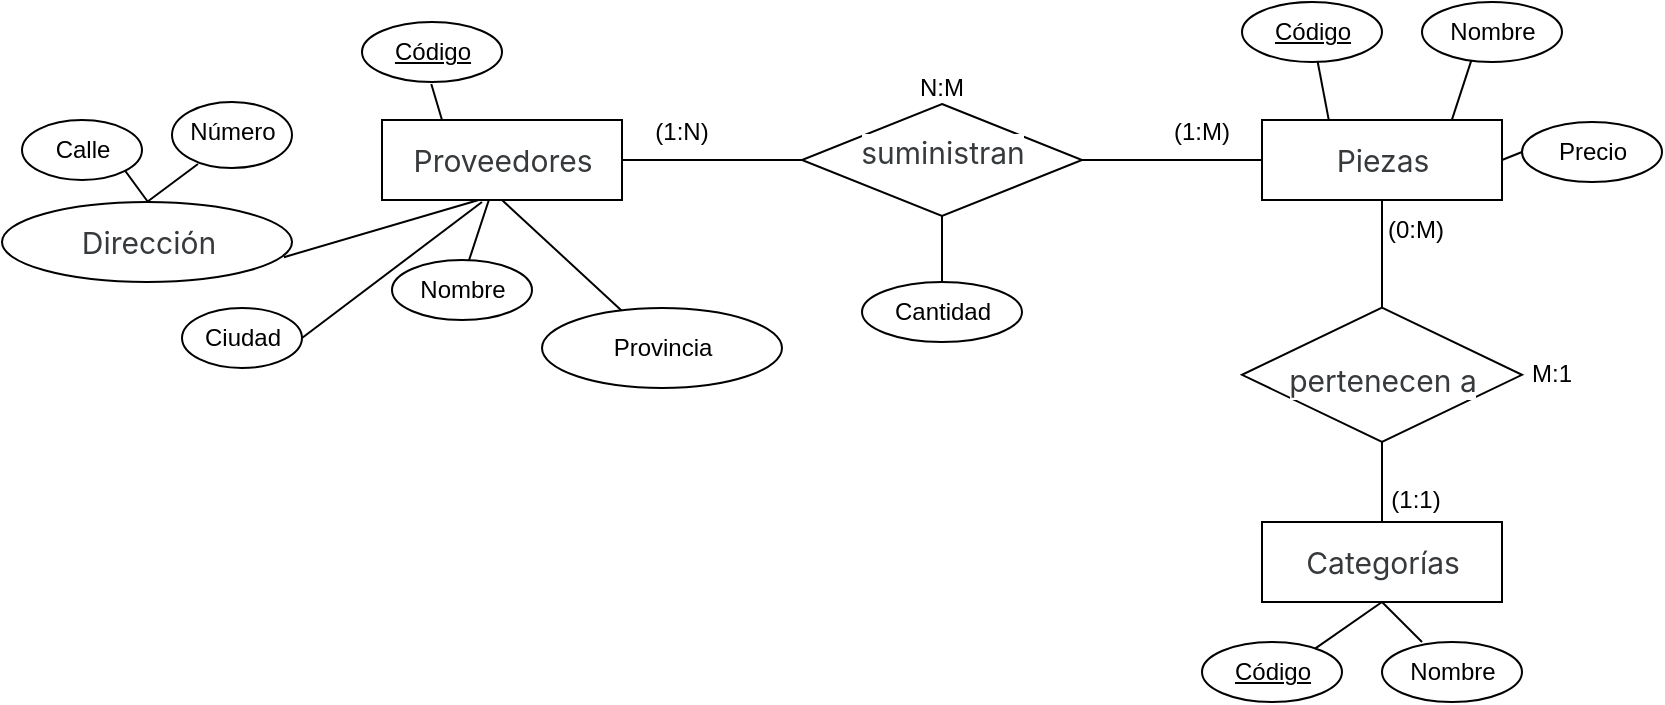 <mxfile version="24.8.6">
  <diagram name="Page-1" id="WBDv5_wROoBOC59eoUjj">
    <mxGraphModel dx="1877" dy="570" grid="1" gridSize="10" guides="1" tooltips="1" connect="1" arrows="1" fold="1" page="1" pageScale="1" pageWidth="827" pageHeight="1169" math="0" shadow="0">
      <root>
        <mxCell id="0" />
        <mxCell id="1" parent="0" />
        <mxCell id="WigmYA1BDDT_uc1wTE7y-12" value="" style="endArrow=none;html=1;rounded=0;entryX=0.616;entryY=0.127;entryDx=0;entryDy=0;entryPerimeter=0;" parent="1" target="WigmYA1BDDT_uc1wTE7y-11" edge="1">
          <mxGeometry width="50" height="50" relative="1" as="geometry">
            <mxPoint x="3" y="340" as="sourcePoint" />
            <mxPoint x="-9" y="330" as="targetPoint" />
          </mxGeometry>
        </mxCell>
        <mxCell id="Nx9srBpKDY4uUFDvCekh-34" value="" style="endArrow=none;html=1;rounded=0;" parent="1" source="Nx9srBpKDY4uUFDvCekh-28" edge="1">
          <mxGeometry width="50" height="50" relative="1" as="geometry">
            <mxPoint x="603" y="580" as="sourcePoint" />
            <mxPoint x="620" y="540" as="targetPoint" />
          </mxGeometry>
        </mxCell>
        <mxCell id="0A-Gsc1vRNAE1-bes-Se-38" value="" style="endArrow=none;html=1;rounded=0;entryX=0.129;entryY=-0.056;entryDx=0;entryDy=0;entryPerimeter=0;" parent="1" source="0A-Gsc1vRNAE1-bes-Se-37" target="0A-Gsc1vRNAE1-bes-Se-31" edge="1">
          <mxGeometry width="50" height="50" relative="1" as="geometry">
            <mxPoint x="580" y="379" as="sourcePoint" />
            <mxPoint x="360" y="349" as="targetPoint" />
          </mxGeometry>
        </mxCell>
        <mxCell id="Nx9srBpKDY4uUFDvCekh-18" value="" style="endArrow=none;html=1;rounded=0;" parent="1" source="Nx9srBpKDY4uUFDvCekh-16" target="0A-Gsc1vRNAE1-bes-Se-31" edge="1">
          <mxGeometry width="50" height="50" relative="1" as="geometry">
            <mxPoint x="580" y="389" as="sourcePoint" />
            <mxPoint x="630" y="339" as="targetPoint" />
          </mxGeometry>
        </mxCell>
        <mxCell id="0A-Gsc1vRNAE1-bes-Se-39" value="" style="endArrow=none;html=1;rounded=0;exitX=0.483;exitY=0.04;exitDx=0;exitDy=0;exitPerimeter=0;entryX=0.837;entryY=0.989;entryDx=0;entryDy=0;entryPerimeter=0;" parent="1" source="0A-Gsc1vRNAE1-bes-Se-34" target="0A-Gsc1vRNAE1-bes-Se-31" edge="1">
          <mxGeometry width="50" height="50" relative="1" as="geometry">
            <mxPoint x="590" y="389" as="sourcePoint" />
            <mxPoint x="600" y="349" as="targetPoint" />
          </mxGeometry>
        </mxCell>
        <mxCell id="Nx9srBpKDY4uUFDvCekh-7" value="" style="endArrow=none;html=1;rounded=0;entryX=0;entryY=0.5;entryDx=0;entryDy=0;" parent="1" target="0A-Gsc1vRNAE1-bes-Se-30" edge="1">
          <mxGeometry width="50" height="50" relative="1" as="geometry">
            <mxPoint x="460" y="319" as="sourcePoint" />
            <mxPoint x="550" y="319.71" as="targetPoint" />
          </mxGeometry>
        </mxCell>
        <mxCell id="0A-Gsc1vRNAE1-bes-Se-27" value="" style="endArrow=none;html=1;rounded=0;entryX=0.5;entryY=1;entryDx=0;entryDy=0;" parent="1" source="0A-Gsc1vRNAE1-bes-Se-7" target="0A-Gsc1vRNAE1-bes-Se-1" edge="1">
          <mxGeometry width="50" height="50" relative="1" as="geometry">
            <mxPoint x="3.76" y="381.6" as="sourcePoint" />
            <mxPoint x="220" y="340" as="targetPoint" />
          </mxGeometry>
        </mxCell>
        <mxCell id="0A-Gsc1vRNAE1-bes-Se-25" value="" style="endArrow=none;html=1;rounded=0;exitX=0.549;exitY=0.013;exitDx=0;exitDy=0;exitPerimeter=0;" parent="1" source="0A-Gsc1vRNAE1-bes-Se-9" target="0A-Gsc1vRNAE1-bes-Se-1" edge="1">
          <mxGeometry width="50" height="50" relative="1" as="geometry">
            <mxPoint x="170" y="380" as="sourcePoint" />
            <mxPoint x="220" y="340" as="targetPoint" />
          </mxGeometry>
        </mxCell>
        <mxCell id="0A-Gsc1vRNAE1-bes-Se-26" value="" style="endArrow=none;html=1;rounded=0;exitX=1;exitY=0.5;exitDx=0;exitDy=0;" parent="1" source="0A-Gsc1vRNAE1-bes-Se-10" edge="1">
          <mxGeometry width="50" height="50" relative="1" as="geometry">
            <mxPoint x="80" y="340" as="sourcePoint" />
            <mxPoint x="170" y="340" as="targetPoint" />
          </mxGeometry>
        </mxCell>
        <mxCell id="0A-Gsc1vRNAE1-bes-Se-28" value="" style="endArrow=none;html=1;rounded=0;entryX=0.425;entryY=1.133;entryDx=0;entryDy=0;entryPerimeter=0;exitX=0.972;exitY=0.69;exitDx=0;exitDy=0;exitPerimeter=0;" parent="1" source="0A-Gsc1vRNAE1-bes-Se-12" target="0A-Gsc1vRNAE1-bes-Se-2" edge="1">
          <mxGeometry width="50" height="50" relative="1" as="geometry">
            <mxPoint x="30" y="390" as="sourcePoint" />
            <mxPoint x="144" y="342" as="targetPoint" />
          </mxGeometry>
        </mxCell>
        <mxCell id="0A-Gsc1vRNAE1-bes-Se-16" value="" style="group;labelBackgroundColor=default;" parent="1" vertex="1" connectable="0">
          <mxGeometry x="125" y="369" width="70" height="30" as="geometry" />
        </mxCell>
        <mxCell id="0A-Gsc1vRNAE1-bes-Se-6" value="" style="ellipse;whiteSpace=wrap;html=1;" parent="0A-Gsc1vRNAE1-bes-Se-16" vertex="1">
          <mxGeometry width="70" height="30" as="geometry" />
        </mxCell>
        <mxCell id="0A-Gsc1vRNAE1-bes-Se-9" value="Nombre" style="text;html=1;align=center;verticalAlign=middle;resizable=0;points=[];autosize=1;strokeColor=none;fillColor=none;" parent="0A-Gsc1vRNAE1-bes-Se-16" vertex="1">
          <mxGeometry width="70" height="30" as="geometry" />
        </mxCell>
        <mxCell id="0A-Gsc1vRNAE1-bes-Se-19" value="" style="group;labelBackgroundColor=default;" parent="1" vertex="1" connectable="0">
          <mxGeometry x="20" y="393" width="60" height="30" as="geometry" />
        </mxCell>
        <mxCell id="0A-Gsc1vRNAE1-bes-Se-10" value="" style="ellipse;whiteSpace=wrap;html=1;" parent="0A-Gsc1vRNAE1-bes-Se-19" vertex="1">
          <mxGeometry width="60" height="30" as="geometry" />
        </mxCell>
        <mxCell id="0A-Gsc1vRNAE1-bes-Se-8" value="Ciudad" style="text;html=1;align=center;verticalAlign=middle;resizable=0;points=[];autosize=1;strokeColor=none;fillColor=none;" parent="0A-Gsc1vRNAE1-bes-Se-19" vertex="1">
          <mxGeometry width="60" height="30" as="geometry" />
        </mxCell>
        <mxCell id="0A-Gsc1vRNAE1-bes-Se-21" value="" style="group;labelBackgroundColor=default;" parent="1" vertex="1" connectable="0">
          <mxGeometry x="200" y="393" width="120" height="40" as="geometry" />
        </mxCell>
        <mxCell id="0A-Gsc1vRNAE1-bes-Se-11" value="" style="ellipse;whiteSpace=wrap;html=1;" parent="0A-Gsc1vRNAE1-bes-Se-21" vertex="1">
          <mxGeometry width="120" height="40" as="geometry" />
        </mxCell>
        <mxCell id="0A-Gsc1vRNAE1-bes-Se-7" value="Provincia" style="text;html=1;align=center;verticalAlign=middle;resizable=0;points=[];autosize=1;strokeColor=none;fillColor=none;" parent="0A-Gsc1vRNAE1-bes-Se-21" vertex="1">
          <mxGeometry x="25" y="5" width="70" height="30" as="geometry" />
        </mxCell>
        <mxCell id="0A-Gsc1vRNAE1-bes-Se-22" value="" style="group;labelBackgroundColor=default;" parent="1" vertex="1" connectable="0">
          <mxGeometry x="-70" y="340" width="205" height="40" as="geometry" />
        </mxCell>
        <mxCell id="0A-Gsc1vRNAE1-bes-Se-12" value="" style="ellipse;whiteSpace=wrap;html=1;" parent="0A-Gsc1vRNAE1-bes-Se-22" vertex="1">
          <mxGeometry width="145" height="40" as="geometry" />
        </mxCell>
        <mxCell id="0A-Gsc1vRNAE1-bes-Se-15" value="&lt;span style=&quot;color: rgb(55, 58, 60); font-family: -apple-system, BlinkMacSystemFont, &amp;quot;Segoe UI&amp;quot;, Roboto, &amp;quot;Helvetica Neue&amp;quot;, Arial, &amp;quot;Noto Sans&amp;quot;, &amp;quot;Liberation Sans&amp;quot;, sans-serif, &amp;quot;Apple Color Emoji&amp;quot;, &amp;quot;Segoe UI Emoji&amp;quot;, &amp;quot;Segoe UI Symbol&amp;quot;, &amp;quot;Noto Color Emoji&amp;quot;; font-size: 15px; text-align: left; text-wrap-mode: wrap; background-color: rgb(255, 255, 255);&quot;&gt;Dirección&lt;/span&gt;" style="text;html=1;align=center;verticalAlign=middle;resizable=0;points=[];autosize=1;strokeColor=none;fillColor=none;" parent="0A-Gsc1vRNAE1-bes-Se-22" vertex="1">
          <mxGeometry x="27.5" y="5" width="90" height="30" as="geometry" />
        </mxCell>
        <mxCell id="0A-Gsc1vRNAE1-bes-Se-23" value="" style="group" parent="1" vertex="1" connectable="0">
          <mxGeometry x="120" y="299" width="120" height="40" as="geometry" />
        </mxCell>
        <object label="" id="0A-Gsc1vRNAE1-bes-Se-1">
          <mxCell style="rounded=0;whiteSpace=wrap;html=1;labelBackgroundColor=default;" parent="0A-Gsc1vRNAE1-bes-Se-23" vertex="1">
            <mxGeometry width="120" height="40" as="geometry" />
          </mxCell>
        </object>
        <mxCell id="0A-Gsc1vRNAE1-bes-Se-2" value="&lt;span style=&quot;color: rgb(55, 58, 60); font-family: -apple-system, BlinkMacSystemFont, &amp;quot;Segoe UI&amp;quot;, Roboto, &amp;quot;Helvetica Neue&amp;quot;, Arial, &amp;quot;Noto Sans&amp;quot;, &amp;quot;Liberation Sans&amp;quot;, sans-serif, &amp;quot;Apple Color Emoji&amp;quot;, &amp;quot;Segoe UI Emoji&amp;quot;, &amp;quot;Segoe UI Symbol&amp;quot;, &amp;quot;Noto Color Emoji&amp;quot;; font-size: 15px; text-align: left; text-wrap-mode: wrap; background-color: rgb(255, 255, 255);&quot;&gt;Proveedores&lt;/span&gt;" style="text;html=1;align=center;verticalAlign=middle;resizable=0;points=[];autosize=1;strokeColor=none;fillColor=none;" parent="0A-Gsc1vRNAE1-bes-Se-23" vertex="1">
          <mxGeometry x="5" y="5" width="110" height="30" as="geometry" />
        </mxCell>
        <mxCell id="0A-Gsc1vRNAE1-bes-Se-29" value="" style="group;labelBackgroundColor=default;" parent="1" vertex="1" connectable="0">
          <mxGeometry x="560" y="299" width="120" height="45" as="geometry" />
        </mxCell>
        <object label="" id="0A-Gsc1vRNAE1-bes-Se-30">
          <mxCell style="rounded=0;whiteSpace=wrap;html=1;" parent="0A-Gsc1vRNAE1-bes-Se-29" vertex="1">
            <mxGeometry width="120" height="40" as="geometry" />
          </mxCell>
        </object>
        <mxCell id="0A-Gsc1vRNAE1-bes-Se-31" value="&lt;span style=&quot;color: rgb(55, 58, 60); font-family: -apple-system, BlinkMacSystemFont, &amp;quot;Segoe UI&amp;quot;, Roboto, &amp;quot;Helvetica Neue&amp;quot;, Arial, &amp;quot;Noto Sans&amp;quot;, &amp;quot;Liberation Sans&amp;quot;, sans-serif, &amp;quot;Apple Color Emoji&amp;quot;, &amp;quot;Segoe UI Emoji&amp;quot;, &amp;quot;Segoe UI Symbol&amp;quot;, &amp;quot;Noto Color Emoji&amp;quot;; font-size: 15px; text-align: left; text-wrap-mode: wrap; background-color: rgb(255, 255, 255);&quot;&gt;Piezas&lt;/span&gt;" style="text;html=1;align=center;verticalAlign=middle;resizable=0;points=[];autosize=1;strokeColor=none;fillColor=none;" parent="0A-Gsc1vRNAE1-bes-Se-29" vertex="1">
          <mxGeometry x="25" y="5" width="70" height="30" as="geometry" />
        </mxCell>
        <mxCell id="0A-Gsc1vRNAE1-bes-Se-32" value="" style="group;labelBackgroundColor=default;" parent="1" vertex="1" connectable="0">
          <mxGeometry x="640" y="240" width="70" height="30" as="geometry" />
        </mxCell>
        <mxCell id="0A-Gsc1vRNAE1-bes-Se-33" value="" style="ellipse;whiteSpace=wrap;html=1;" parent="0A-Gsc1vRNAE1-bes-Se-32" vertex="1">
          <mxGeometry width="70" height="30" as="geometry" />
        </mxCell>
        <mxCell id="0A-Gsc1vRNAE1-bes-Se-34" value="Nombre" style="text;html=1;align=center;verticalAlign=middle;resizable=0;points=[];autosize=1;strokeColor=none;fillColor=none;" parent="0A-Gsc1vRNAE1-bes-Se-32" vertex="1">
          <mxGeometry width="70" height="30" as="geometry" />
        </mxCell>
        <mxCell id="0A-Gsc1vRNAE1-bes-Se-35" value="" style="group;labelBackgroundColor=default;" parent="1" vertex="1" connectable="0">
          <mxGeometry x="550" y="240" width="70" height="30" as="geometry" />
        </mxCell>
        <mxCell id="0A-Gsc1vRNAE1-bes-Se-36" value="" style="ellipse;whiteSpace=wrap;html=1;" parent="0A-Gsc1vRNAE1-bes-Se-35" vertex="1">
          <mxGeometry width="70" height="30" as="geometry" />
        </mxCell>
        <mxCell id="0A-Gsc1vRNAE1-bes-Se-37" value="&lt;u&gt;Código&lt;/u&gt;" style="text;html=1;align=center;verticalAlign=middle;resizable=0;points=[];autosize=1;strokeColor=none;fillColor=none;" parent="0A-Gsc1vRNAE1-bes-Se-35" vertex="1">
          <mxGeometry x="5" width="60" height="30" as="geometry" />
        </mxCell>
        <mxCell id="Nx9srBpKDY4uUFDvCekh-2" value="" style="group;labelBackgroundColor=default;" parent="1" vertex="1" connectable="0">
          <mxGeometry x="320" y="297" width="170" height="50" as="geometry" />
        </mxCell>
        <mxCell id="0A-Gsc1vRNAE1-bes-Se-40" value="" style="rhombus;whiteSpace=wrap;html=1;" parent="Nx9srBpKDY4uUFDvCekh-2" vertex="1">
          <mxGeometry x="10" y="-6" width="140" height="56" as="geometry" />
        </mxCell>
        <mxCell id="Nx9srBpKDY4uUFDvCekh-1" value="&lt;span style=&quot;color: rgb(55, 58, 60); font-family: -apple-system, BlinkMacSystemFont, &amp;quot;Segoe UI&amp;quot;, Roboto, &amp;quot;Helvetica Neue&amp;quot;, Arial, &amp;quot;Noto Sans&amp;quot;, &amp;quot;Liberation Sans&amp;quot;, sans-serif, &amp;quot;Apple Color Emoji&amp;quot;, &amp;quot;Segoe UI Emoji&amp;quot;, &amp;quot;Segoe UI Symbol&amp;quot;, &amp;quot;Noto Color Emoji&amp;quot;; font-size: 15px; text-align: left; text-wrap-mode: wrap; background-color: rgb(255, 255, 255);&quot;&gt;suministran&lt;/span&gt;" style="text;html=1;align=center;verticalAlign=middle;resizable=0;points=[];autosize=1;strokeColor=none;fillColor=none;" parent="Nx9srBpKDY4uUFDvCekh-2" vertex="1">
          <mxGeometry x="30" y="3.005" width="100" height="30" as="geometry" />
        </mxCell>
        <mxCell id="Nx9srBpKDY4uUFDvCekh-5" value="" style="endArrow=none;html=1;rounded=0;exitX=1;exitY=0.5;exitDx=0;exitDy=0;" parent="1" source="0A-Gsc1vRNAE1-bes-Se-1" edge="1">
          <mxGeometry width="50" height="50" relative="1" as="geometry">
            <mxPoint x="270" y="460" as="sourcePoint" />
            <mxPoint x="330" y="319" as="targetPoint" />
          </mxGeometry>
        </mxCell>
        <mxCell id="Nx9srBpKDY4uUFDvCekh-12" value="(1:M)" style="text;html=1;align=center;verticalAlign=middle;whiteSpace=wrap;rounded=0;" parent="1" vertex="1">
          <mxGeometry x="500" y="290" width="60" height="30" as="geometry" />
        </mxCell>
        <mxCell id="Nx9srBpKDY4uUFDvCekh-13" value="(1:N)" style="text;html=1;align=center;verticalAlign=middle;whiteSpace=wrap;rounded=0;" parent="1" vertex="1">
          <mxGeometry x="240" y="290" width="60" height="30" as="geometry" />
        </mxCell>
        <mxCell id="Nx9srBpKDY4uUFDvCekh-14" value="" style="group" parent="1" vertex="1" connectable="0">
          <mxGeometry x="560" y="500" width="120" height="40" as="geometry" />
        </mxCell>
        <object label="" id="Nx9srBpKDY4uUFDvCekh-15">
          <mxCell style="rounded=0;whiteSpace=wrap;html=1;labelBackgroundColor=default;" parent="Nx9srBpKDY4uUFDvCekh-14" vertex="1">
            <mxGeometry width="120" height="40" as="geometry" />
          </mxCell>
        </object>
        <mxCell id="Nx9srBpKDY4uUFDvCekh-16" value="&lt;div style=&quot;text-align: left;&quot;&gt;&lt;font face=&quot;-apple-system, BlinkMacSystemFont, Segoe UI, Roboto, Helvetica Neue, Arial, Noto Sans, Liberation Sans, sans-serif, Apple Color Emoji, Segoe UI Emoji, Segoe UI Symbol, Noto Color Emoji&quot; color=&quot;#373a3c&quot;&gt;&lt;span style=&quot;font-size: 15px; text-wrap-mode: wrap; background-color: rgb(255, 255, 255);&quot;&gt;Categorías&lt;/span&gt;&lt;/font&gt;&lt;/div&gt;" style="text;html=1;align=center;verticalAlign=middle;resizable=0;points=[];autosize=1;strokeColor=none;fillColor=none;" parent="Nx9srBpKDY4uUFDvCekh-14" vertex="1">
          <mxGeometry x="10" y="5" width="100" height="30" as="geometry" />
        </mxCell>
        <mxCell id="Nx9srBpKDY4uUFDvCekh-19" value="" style="group;labelBackgroundColor=default;" parent="1" vertex="1" connectable="0">
          <mxGeometry x="540" y="400" width="195" height="60" as="geometry" />
        </mxCell>
        <mxCell id="Nx9srBpKDY4uUFDvCekh-20" value="" style="rhombus;whiteSpace=wrap;html=1;" parent="Nx9srBpKDY4uUFDvCekh-19" vertex="1">
          <mxGeometry x="10.0" y="-7.2" width="140.0" height="67.2" as="geometry" />
        </mxCell>
        <mxCell id="Nx9srBpKDY4uUFDvCekh-21" value="&lt;span style=&quot;color: rgb(55, 58, 60); font-family: -apple-system, BlinkMacSystemFont, &amp;quot;Segoe UI&amp;quot;, Roboto, &amp;quot;Helvetica Neue&amp;quot;, Arial, &amp;quot;Noto Sans&amp;quot;, &amp;quot;Liberation Sans&amp;quot;, sans-serif, &amp;quot;Apple Color Emoji&amp;quot;, &amp;quot;Segoe UI Emoji&amp;quot;, &amp;quot;Segoe UI Symbol&amp;quot;, &amp;quot;Noto Color Emoji&amp;quot;; font-size: 15px; text-align: left; text-wrap-mode: wrap; background-color: rgb(255, 255, 255);&quot;&gt;pertenecen a&lt;/span&gt;" style="text;html=1;align=center;verticalAlign=middle;resizable=0;points=[];autosize=1;strokeColor=none;fillColor=none;imageWidth=28;" parent="Nx9srBpKDY4uUFDvCekh-19" vertex="1">
          <mxGeometry x="25.005" y="14.404" width="110" height="30" as="geometry" />
        </mxCell>
        <mxCell id="Nx9srBpKDY4uUFDvCekh-78" value="M:1" style="text;html=1;align=center;verticalAlign=middle;whiteSpace=wrap;rounded=0;" parent="Nx9srBpKDY4uUFDvCekh-19" vertex="1">
          <mxGeometry x="135" y="-0.6" width="60" height="54" as="geometry" />
        </mxCell>
        <mxCell id="Nx9srBpKDY4uUFDvCekh-80" style="edgeStyle=orthogonalEdgeStyle;rounded=0;orthogonalLoop=1;jettySize=auto;html=1;exitX=0.5;exitY=1;exitDx=0;exitDy=0;" parent="Nx9srBpKDY4uUFDvCekh-19" source="Nx9srBpKDY4uUFDvCekh-78" target="Nx9srBpKDY4uUFDvCekh-78" edge="1">
          <mxGeometry relative="1" as="geometry" />
        </mxCell>
        <mxCell id="Nx9srBpKDY4uUFDvCekh-25" value="(1:1)" style="text;html=1;align=center;verticalAlign=middle;whiteSpace=wrap;rounded=0;" parent="1" vertex="1">
          <mxGeometry x="607" y="474" width="60" height="30" as="geometry" />
        </mxCell>
        <mxCell id="Nx9srBpKDY4uUFDvCekh-26" value="" style="group;labelBackgroundColor=default;" parent="1" vertex="1" connectable="0">
          <mxGeometry x="620" y="560" width="70" height="30" as="geometry" />
        </mxCell>
        <mxCell id="Nx9srBpKDY4uUFDvCekh-27" value="" style="ellipse;whiteSpace=wrap;html=1;" parent="Nx9srBpKDY4uUFDvCekh-26" vertex="1">
          <mxGeometry width="70" height="30" as="geometry" />
        </mxCell>
        <mxCell id="Nx9srBpKDY4uUFDvCekh-28" value="Nombre" style="text;html=1;align=center;verticalAlign=middle;resizable=0;points=[];autosize=1;strokeColor=none;fillColor=none;" parent="Nx9srBpKDY4uUFDvCekh-26" vertex="1">
          <mxGeometry width="70" height="30" as="geometry" />
        </mxCell>
        <mxCell id="Nx9srBpKDY4uUFDvCekh-77" value="(0:M)" style="text;html=1;align=center;verticalAlign=middle;whiteSpace=wrap;rounded=0;" parent="1" vertex="1">
          <mxGeometry x="607" y="339" width="60" height="30" as="geometry" />
        </mxCell>
        <mxCell id="Nx9srBpKDY4uUFDvCekh-81" value="N:M" style="text;html=1;align=center;verticalAlign=middle;whiteSpace=wrap;rounded=0;" parent="1" vertex="1">
          <mxGeometry x="370" y="256" width="60" height="54" as="geometry" />
        </mxCell>
        <mxCell id="WigmYA1BDDT_uc1wTE7y-1" value="" style="group;labelBackgroundColor=default;" parent="1" vertex="1" connectable="0">
          <mxGeometry x="690" y="300" width="70" height="30" as="geometry" />
        </mxCell>
        <mxCell id="WigmYA1BDDT_uc1wTE7y-2" value="" style="ellipse;whiteSpace=wrap;html=1;" parent="WigmYA1BDDT_uc1wTE7y-1" vertex="1">
          <mxGeometry width="70" height="30" as="geometry" />
        </mxCell>
        <mxCell id="WigmYA1BDDT_uc1wTE7y-3" value="Precio" style="text;html=1;align=center;verticalAlign=middle;resizable=0;points=[];autosize=1;strokeColor=none;fillColor=none;" parent="WigmYA1BDDT_uc1wTE7y-1" vertex="1">
          <mxGeometry x="5" width="60" height="30" as="geometry" />
        </mxCell>
        <mxCell id="WigmYA1BDDT_uc1wTE7y-4" value="" style="endArrow=none;html=1;rounded=0;entryX=1;entryY=0.5;entryDx=0;entryDy=0;exitX=0;exitY=0.5;exitDx=0;exitDy=0;" parent="1" source="WigmYA1BDDT_uc1wTE7y-2" target="0A-Gsc1vRNAE1-bes-Se-30" edge="1">
          <mxGeometry width="50" height="50" relative="1" as="geometry">
            <mxPoint x="690" y="320" as="sourcePoint" />
            <mxPoint x="654" y="344" as="targetPoint" />
          </mxGeometry>
        </mxCell>
        <mxCell id="WigmYA1BDDT_uc1wTE7y-9" value="" style="group;labelBackgroundColor=default;" parent="1" vertex="1" connectable="0">
          <mxGeometry x="-60" y="299" width="60" height="30" as="geometry" />
        </mxCell>
        <mxCell id="WigmYA1BDDT_uc1wTE7y-10" value="" style="ellipse;whiteSpace=wrap;html=1;" parent="WigmYA1BDDT_uc1wTE7y-9" vertex="1">
          <mxGeometry width="60" height="30" as="geometry" />
        </mxCell>
        <mxCell id="WigmYA1BDDT_uc1wTE7y-11" value="Calle" style="text;html=1;align=center;verticalAlign=middle;resizable=0;points=[];autosize=1;strokeColor=none;fillColor=none;" parent="WigmYA1BDDT_uc1wTE7y-9" vertex="1">
          <mxGeometry x="5" width="50" height="30" as="geometry" />
        </mxCell>
        <mxCell id="WigmYA1BDDT_uc1wTE7y-13" value="" style="group;labelBackgroundColor=default;" parent="1" vertex="1" connectable="0">
          <mxGeometry x="15" y="290" width="65" height="33" as="geometry" />
        </mxCell>
        <mxCell id="WigmYA1BDDT_uc1wTE7y-14" value="" style="ellipse;whiteSpace=wrap;html=1;" parent="WigmYA1BDDT_uc1wTE7y-13" vertex="1">
          <mxGeometry width="60" height="33" as="geometry" />
        </mxCell>
        <mxCell id="WigmYA1BDDT_uc1wTE7y-15" value="Número" style="text;html=1;align=center;verticalAlign=middle;resizable=0;points=[];autosize=1;strokeColor=none;fillColor=none;" parent="WigmYA1BDDT_uc1wTE7y-13" vertex="1">
          <mxGeometry x="-5" width="70" height="30" as="geometry" />
        </mxCell>
        <mxCell id="WigmYA1BDDT_uc1wTE7y-22" value="" style="endArrow=none;html=1;rounded=0;entryX=0.257;entryY=1.033;entryDx=0;entryDy=0;exitX=0.5;exitY=0;exitDx=0;exitDy=0;entryPerimeter=0;" parent="1" source="0A-Gsc1vRNAE1-bes-Se-12" target="WigmYA1BDDT_uc1wTE7y-15" edge="1">
          <mxGeometry width="50" height="50" relative="1" as="geometry">
            <mxPoint x="70" y="390" as="sourcePoint" />
            <mxPoint x="120" y="340" as="targetPoint" />
          </mxGeometry>
        </mxCell>
        <mxCell id="WigmYA1BDDT_uc1wTE7y-23" value="" style="group;labelBackgroundColor=default;" parent="1" vertex="1" connectable="0">
          <mxGeometry x="360" y="380" width="80" height="30" as="geometry" />
        </mxCell>
        <mxCell id="WigmYA1BDDT_uc1wTE7y-24" value="" style="ellipse;whiteSpace=wrap;html=1;" parent="WigmYA1BDDT_uc1wTE7y-23" vertex="1">
          <mxGeometry width="80" height="30" as="geometry" />
        </mxCell>
        <mxCell id="WigmYA1BDDT_uc1wTE7y-25" value="Cantidad" style="text;html=1;align=center;verticalAlign=middle;resizable=0;points=[];autosize=1;strokeColor=none;fillColor=none;" parent="WigmYA1BDDT_uc1wTE7y-23" vertex="1">
          <mxGeometry x="4.997" width="70" height="30" as="geometry" />
        </mxCell>
        <mxCell id="WigmYA1BDDT_uc1wTE7y-26" value="" style="endArrow=none;html=1;rounded=0;entryX=0.5;entryY=1;entryDx=0;entryDy=0;" parent="1" target="0A-Gsc1vRNAE1-bes-Se-40" edge="1">
          <mxGeometry width="50" height="50" relative="1" as="geometry">
            <mxPoint x="400" y="380" as="sourcePoint" />
            <mxPoint x="470" y="380" as="targetPoint" />
          </mxGeometry>
        </mxCell>
        <mxCell id="WigmYA1BDDT_uc1wTE7y-27" value="" style="group;labelBackgroundColor=default;" parent="1" vertex="1" connectable="0">
          <mxGeometry x="110" y="250" width="70" height="30" as="geometry" />
        </mxCell>
        <mxCell id="WigmYA1BDDT_uc1wTE7y-28" value="" style="ellipse;whiteSpace=wrap;html=1;" parent="WigmYA1BDDT_uc1wTE7y-27" vertex="1">
          <mxGeometry width="70" height="30" as="geometry" />
        </mxCell>
        <mxCell id="WigmYA1BDDT_uc1wTE7y-29" value="&lt;u&gt;Código&lt;/u&gt;" style="text;html=1;align=center;verticalAlign=middle;resizable=0;points=[];autosize=1;strokeColor=none;fillColor=none;" parent="WigmYA1BDDT_uc1wTE7y-27" vertex="1">
          <mxGeometry x="5" width="60" height="30" as="geometry" />
        </mxCell>
        <mxCell id="WigmYA1BDDT_uc1wTE7y-30" value="" style="endArrow=none;html=1;rounded=0;entryX=0.25;entryY=0;entryDx=0;entryDy=0;exitX=0.494;exitY=1.033;exitDx=0;exitDy=0;exitPerimeter=0;" parent="1" source="WigmYA1BDDT_uc1wTE7y-29" target="0A-Gsc1vRNAE1-bes-Se-1" edge="1">
          <mxGeometry width="50" height="50" relative="1" as="geometry">
            <mxPoint x="598" y="280" as="sourcePoint" />
            <mxPoint x="604" y="312" as="targetPoint" />
          </mxGeometry>
        </mxCell>
        <mxCell id="WigmYA1BDDT_uc1wTE7y-34" value="" style="endArrow=none;html=1;rounded=0;entryX=0.5;entryY=1;entryDx=0;entryDy=0;exitX=0.7;exitY=0.122;exitDx=0;exitDy=0;exitPerimeter=0;" parent="1" target="Nx9srBpKDY4uUFDvCekh-15" edge="1">
          <mxGeometry width="50" height="50" relative="1" as="geometry">
            <mxPoint x="586" y="563.66" as="sourcePoint" />
            <mxPoint x="520" y="599" as="targetPoint" />
          </mxGeometry>
        </mxCell>
        <mxCell id="WigmYA1BDDT_uc1wTE7y-37" value="" style="group;labelBackgroundColor=default;" parent="1" vertex="1" connectable="0">
          <mxGeometry x="530" y="560" width="70" height="30" as="geometry" />
        </mxCell>
        <mxCell id="WigmYA1BDDT_uc1wTE7y-38" value="" style="ellipse;whiteSpace=wrap;html=1;" parent="WigmYA1BDDT_uc1wTE7y-37" vertex="1">
          <mxGeometry width="70" height="30" as="geometry" />
        </mxCell>
        <mxCell id="WigmYA1BDDT_uc1wTE7y-39" value="&lt;u&gt;Código&lt;/u&gt;" style="text;html=1;align=center;verticalAlign=middle;resizable=0;points=[];autosize=1;strokeColor=none;fillColor=none;" parent="WigmYA1BDDT_uc1wTE7y-37" vertex="1">
          <mxGeometry x="5" width="60" height="30" as="geometry" />
        </mxCell>
      </root>
    </mxGraphModel>
  </diagram>
</mxfile>
